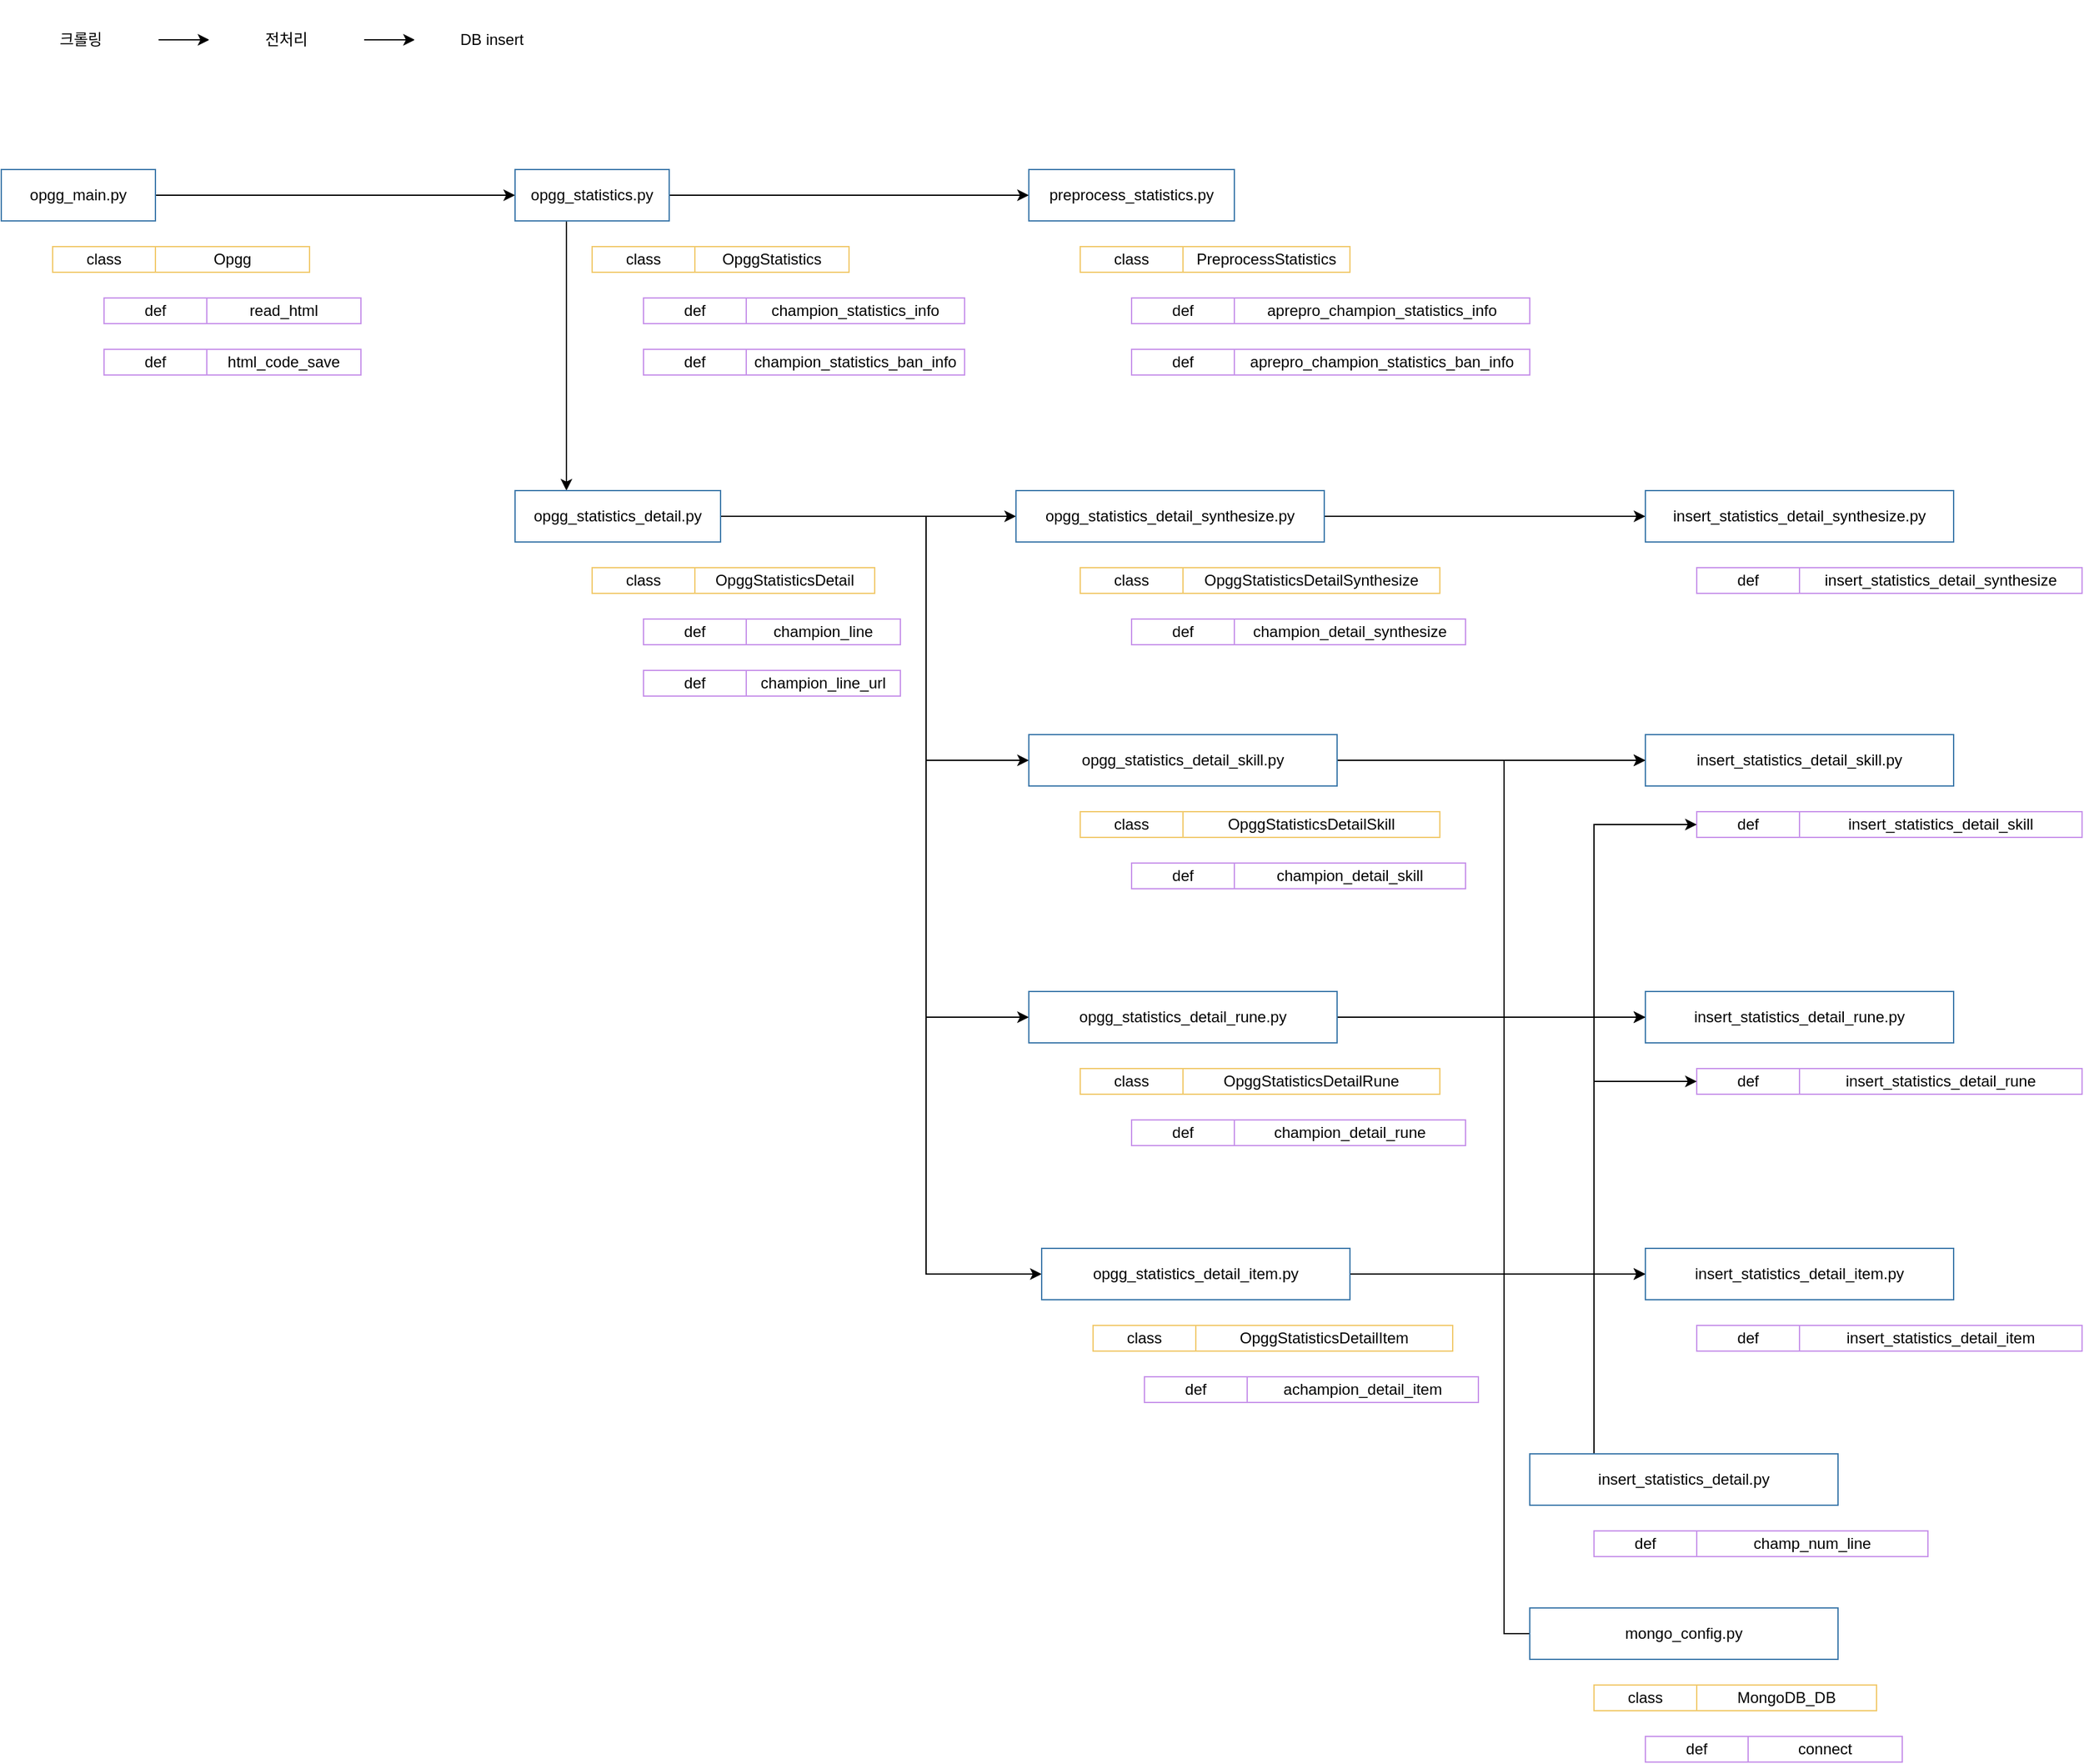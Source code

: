 <mxfile version="13.7.9" type="device"><diagram id="E1k39aJE8FdKMIDEA2xS" name="페이지-1"><mxGraphModel dx="2031" dy="1174" grid="0" gridSize="10" guides="1" tooltips="1" connect="1" arrows="1" fold="1" page="1" pageScale="1" pageWidth="10000" pageHeight="10000" math="0" shadow="0"><root><mxCell id="0"/><mxCell id="1" parent="0"/><mxCell id="zSCwhz7ocsxqlh5PSFiB-4" value="" style="edgeStyle=orthogonalEdgeStyle;rounded=0;orthogonalLoop=1;jettySize=auto;html=1;" edge="1" parent="1" source="zSCwhz7ocsxqlh5PSFiB-2" target="zSCwhz7ocsxqlh5PSFiB-3"><mxGeometry relative="1" as="geometry"/></mxCell><mxCell id="zSCwhz7ocsxqlh5PSFiB-2" value="opgg_main.py" style="rounded=0;whiteSpace=wrap;html=1;strokeColor=#3C78AA;" vertex="1" parent="1"><mxGeometry x="400" y="800" width="120" height="40" as="geometry"/></mxCell><mxCell id="zSCwhz7ocsxqlh5PSFiB-25" style="edgeStyle=orthogonalEdgeStyle;rounded=0;orthogonalLoop=1;jettySize=auto;html=1;entryX=0.25;entryY=0;entryDx=0;entryDy=0;" edge="1" parent="1" source="zSCwhz7ocsxqlh5PSFiB-3" target="zSCwhz7ocsxqlh5PSFiB-18"><mxGeometry relative="1" as="geometry"><Array as="points"><mxPoint x="840" y="890"/><mxPoint x="840" y="890"/></Array></mxGeometry></mxCell><mxCell id="zSCwhz7ocsxqlh5PSFiB-55" style="edgeStyle=orthogonalEdgeStyle;rounded=0;orthogonalLoop=1;jettySize=auto;html=1;entryX=0;entryY=0.5;entryDx=0;entryDy=0;" edge="1" parent="1" source="zSCwhz7ocsxqlh5PSFiB-3" target="zSCwhz7ocsxqlh5PSFiB-54"><mxGeometry relative="1" as="geometry"/></mxCell><mxCell id="zSCwhz7ocsxqlh5PSFiB-3" value="opgg_statistics.py" style="rounded=0;whiteSpace=wrap;html=1;strokeColor=#3C78AA;" vertex="1" parent="1"><mxGeometry x="800" y="800" width="120" height="40" as="geometry"/></mxCell><mxCell id="zSCwhz7ocsxqlh5PSFiB-5" value="def" style="rounded=0;whiteSpace=wrap;html=1;strokeColor=#C792EA;" vertex="1" parent="1"><mxGeometry x="480" y="900" width="80" height="20" as="geometry"/></mxCell><mxCell id="zSCwhz7ocsxqlh5PSFiB-6" value="class" style="rounded=0;whiteSpace=wrap;html=1;strokeColor=#F1C96B;" vertex="1" parent="1"><mxGeometry x="440" y="860" width="80" height="20" as="geometry"/></mxCell><mxCell id="zSCwhz7ocsxqlh5PSFiB-7" value="Opgg" style="rounded=0;whiteSpace=wrap;html=1;strokeColor=#F1C96B;" vertex="1" parent="1"><mxGeometry x="520" y="860" width="120" height="20" as="geometry"/></mxCell><mxCell id="zSCwhz7ocsxqlh5PSFiB-8" value="read_html" style="rounded=0;whiteSpace=wrap;html=1;strokeColor=#C792EA;" vertex="1" parent="1"><mxGeometry x="560" y="900" width="120" height="20" as="geometry"/></mxCell><mxCell id="zSCwhz7ocsxqlh5PSFiB-9" value="def" style="rounded=0;whiteSpace=wrap;html=1;strokeColor=#C792EA;" vertex="1" parent="1"><mxGeometry x="480" y="940" width="80" height="20" as="geometry"/></mxCell><mxCell id="zSCwhz7ocsxqlh5PSFiB-11" value="html_code_save" style="rounded=0;whiteSpace=wrap;html=1;strokeColor=#C792EA;" vertex="1" parent="1"><mxGeometry x="560" y="940" width="120" height="20" as="geometry"/></mxCell><mxCell id="zSCwhz7ocsxqlh5PSFiB-12" value="class" style="rounded=0;whiteSpace=wrap;html=1;strokeColor=#F1C96B;" vertex="1" parent="1"><mxGeometry x="860" y="860" width="80" height="20" as="geometry"/></mxCell><mxCell id="zSCwhz7ocsxqlh5PSFiB-13" value="OpggStatistics" style="rounded=0;whiteSpace=wrap;html=1;strokeColor=#F1C96B;" vertex="1" parent="1"><mxGeometry x="940" y="860" width="120" height="20" as="geometry"/></mxCell><mxCell id="zSCwhz7ocsxqlh5PSFiB-14" value="def" style="rounded=0;whiteSpace=wrap;html=1;strokeColor=#C792EA;" vertex="1" parent="1"><mxGeometry x="900" y="900" width="80" height="20" as="geometry"/></mxCell><mxCell id="zSCwhz7ocsxqlh5PSFiB-15" value="champion_statistics_info" style="rounded=0;whiteSpace=wrap;html=1;strokeColor=#C792EA;" vertex="1" parent="1"><mxGeometry x="980" y="900" width="170" height="20" as="geometry"/></mxCell><mxCell id="zSCwhz7ocsxqlh5PSFiB-16" value="def" style="rounded=0;whiteSpace=wrap;html=1;strokeColor=#C792EA;" vertex="1" parent="1"><mxGeometry x="900" y="940" width="80" height="20" as="geometry"/></mxCell><mxCell id="zSCwhz7ocsxqlh5PSFiB-17" value="champion_statistics_ban_info" style="rounded=0;whiteSpace=wrap;html=1;strokeColor=#C792EA;" vertex="1" parent="1"><mxGeometry x="980" y="940" width="170" height="20" as="geometry"/></mxCell><mxCell id="zSCwhz7ocsxqlh5PSFiB-28" style="edgeStyle=orthogonalEdgeStyle;rounded=0;orthogonalLoop=1;jettySize=auto;html=1;entryX=0;entryY=0.5;entryDx=0;entryDy=0;" edge="1" parent="1" source="zSCwhz7ocsxqlh5PSFiB-18" target="zSCwhz7ocsxqlh5PSFiB-29"><mxGeometry relative="1" as="geometry"><mxPoint x="1130" y="1070" as="targetPoint"/></mxGeometry></mxCell><mxCell id="zSCwhz7ocsxqlh5PSFiB-37" style="edgeStyle=orthogonalEdgeStyle;rounded=0;orthogonalLoop=1;jettySize=auto;html=1;entryX=0;entryY=0.5;entryDx=0;entryDy=0;" edge="1" parent="1" source="zSCwhz7ocsxqlh5PSFiB-18" target="zSCwhz7ocsxqlh5PSFiB-36"><mxGeometry relative="1" as="geometry"><Array as="points"><mxPoint x="1120" y="1070"/><mxPoint x="1120" y="1260"/></Array></mxGeometry></mxCell><mxCell id="zSCwhz7ocsxqlh5PSFiB-47" style="edgeStyle=orthogonalEdgeStyle;rounded=0;orthogonalLoop=1;jettySize=auto;html=1;entryX=0;entryY=0.5;entryDx=0;entryDy=0;" edge="1" parent="1" source="zSCwhz7ocsxqlh5PSFiB-18" target="zSCwhz7ocsxqlh5PSFiB-42"><mxGeometry relative="1" as="geometry"><Array as="points"><mxPoint x="1120" y="1070"/><mxPoint x="1120" y="1460"/></Array></mxGeometry></mxCell><mxCell id="zSCwhz7ocsxqlh5PSFiB-53" style="edgeStyle=orthogonalEdgeStyle;rounded=0;orthogonalLoop=1;jettySize=auto;html=1;entryX=0;entryY=0.5;entryDx=0;entryDy=0;" edge="1" parent="1" source="zSCwhz7ocsxqlh5PSFiB-18" target="zSCwhz7ocsxqlh5PSFiB-48"><mxGeometry relative="1" as="geometry"><Array as="points"><mxPoint x="1120" y="1070"/><mxPoint x="1120" y="1660"/></Array></mxGeometry></mxCell><mxCell id="zSCwhz7ocsxqlh5PSFiB-18" value="opgg_statistics_detail.py" style="rounded=0;whiteSpace=wrap;html=1;strokeColor=#3C78AA;" vertex="1" parent="1"><mxGeometry x="800" y="1050" width="160" height="40" as="geometry"/></mxCell><mxCell id="zSCwhz7ocsxqlh5PSFiB-20" value="class" style="rounded=0;whiteSpace=wrap;html=1;strokeColor=#F1C96B;" vertex="1" parent="1"><mxGeometry x="860" y="1110" width="80" height="20" as="geometry"/></mxCell><mxCell id="zSCwhz7ocsxqlh5PSFiB-21" value="OpggStatisticsDetail" style="rounded=0;whiteSpace=wrap;html=1;strokeColor=#F1C96B;" vertex="1" parent="1"><mxGeometry x="940" y="1110" width="140" height="20" as="geometry"/></mxCell><mxCell id="zSCwhz7ocsxqlh5PSFiB-22" value="def" style="rounded=0;whiteSpace=wrap;html=1;strokeColor=#C792EA;" vertex="1" parent="1"><mxGeometry x="900" y="1150" width="80" height="20" as="geometry"/></mxCell><mxCell id="zSCwhz7ocsxqlh5PSFiB-23" value="champion_line" style="rounded=0;whiteSpace=wrap;html=1;strokeColor=#C792EA;" vertex="1" parent="1"><mxGeometry x="980" y="1150" width="120" height="20" as="geometry"/></mxCell><mxCell id="zSCwhz7ocsxqlh5PSFiB-26" value="def" style="rounded=0;whiteSpace=wrap;html=1;strokeColor=#C792EA;" vertex="1" parent="1"><mxGeometry x="900" y="1190" width="80" height="20" as="geometry"/></mxCell><mxCell id="zSCwhz7ocsxqlh5PSFiB-27" value="champion_line_url" style="rounded=0;whiteSpace=wrap;html=1;strokeColor=#C792EA;" vertex="1" parent="1"><mxGeometry x="980" y="1190" width="120" height="20" as="geometry"/></mxCell><mxCell id="zSCwhz7ocsxqlh5PSFiB-63" style="edgeStyle=orthogonalEdgeStyle;rounded=0;orthogonalLoop=1;jettySize=auto;html=1;entryX=0;entryY=0.5;entryDx=0;entryDy=0;" edge="1" parent="1" source="zSCwhz7ocsxqlh5PSFiB-29" target="zSCwhz7ocsxqlh5PSFiB-62"><mxGeometry relative="1" as="geometry"><mxPoint x="1670" y="1070" as="targetPoint"/></mxGeometry></mxCell><mxCell id="zSCwhz7ocsxqlh5PSFiB-29" value="opgg_statistics_detail_synthesize.py" style="rounded=0;whiteSpace=wrap;html=1;strokeColor=#3C78AA;" vertex="1" parent="1"><mxGeometry x="1190" y="1050" width="240" height="40" as="geometry"/></mxCell><mxCell id="zSCwhz7ocsxqlh5PSFiB-30" value="class" style="rounded=0;whiteSpace=wrap;html=1;strokeColor=#F1C96B;" vertex="1" parent="1"><mxGeometry x="1240" y="1110" width="80" height="20" as="geometry"/></mxCell><mxCell id="zSCwhz7ocsxqlh5PSFiB-31" value="OpggStatisticsDetailSynthesize" style="rounded=0;whiteSpace=wrap;html=1;strokeColor=#F1C96B;" vertex="1" parent="1"><mxGeometry x="1320" y="1110" width="200" height="20" as="geometry"/></mxCell><mxCell id="zSCwhz7ocsxqlh5PSFiB-32" value="def" style="rounded=0;whiteSpace=wrap;html=1;strokeColor=#C792EA;" vertex="1" parent="1"><mxGeometry x="1280" y="1150" width="80" height="20" as="geometry"/></mxCell><mxCell id="zSCwhz7ocsxqlh5PSFiB-33" value="champion_detail_synthesize" style="rounded=0;whiteSpace=wrap;html=1;strokeColor=#C792EA;" vertex="1" parent="1"><mxGeometry x="1360" y="1150" width="180" height="20" as="geometry"/></mxCell><mxCell id="zSCwhz7ocsxqlh5PSFiB-70" style="edgeStyle=orthogonalEdgeStyle;rounded=0;orthogonalLoop=1;jettySize=auto;html=1;entryX=0;entryY=0.5;entryDx=0;entryDy=0;" edge="1" parent="1" source="zSCwhz7ocsxqlh5PSFiB-36" target="zSCwhz7ocsxqlh5PSFiB-66"><mxGeometry relative="1" as="geometry"/></mxCell><mxCell id="zSCwhz7ocsxqlh5PSFiB-36" value="opgg_statistics_detail_skill.py" style="rounded=0;whiteSpace=wrap;html=1;strokeColor=#3C78AA;" vertex="1" parent="1"><mxGeometry x="1200" y="1240" width="240" height="40" as="geometry"/></mxCell><mxCell id="zSCwhz7ocsxqlh5PSFiB-38" value="class" style="rounded=0;whiteSpace=wrap;html=1;strokeColor=#F1C96B;" vertex="1" parent="1"><mxGeometry x="1240" y="1300" width="80" height="20" as="geometry"/></mxCell><mxCell id="zSCwhz7ocsxqlh5PSFiB-39" value="OpggStatisticsDetailSkill" style="rounded=0;whiteSpace=wrap;html=1;strokeColor=#F1C96B;" vertex="1" parent="1"><mxGeometry x="1320" y="1300" width="200" height="20" as="geometry"/></mxCell><mxCell id="zSCwhz7ocsxqlh5PSFiB-40" value="def" style="rounded=0;whiteSpace=wrap;html=1;strokeColor=#C792EA;" vertex="1" parent="1"><mxGeometry x="1280" y="1340" width="80" height="20" as="geometry"/></mxCell><mxCell id="zSCwhz7ocsxqlh5PSFiB-41" value="champion_detail_skill" style="rounded=0;whiteSpace=wrap;html=1;strokeColor=#C792EA;" vertex="1" parent="1"><mxGeometry x="1360" y="1340" width="180" height="20" as="geometry"/></mxCell><mxCell id="zSCwhz7ocsxqlh5PSFiB-74" style="edgeStyle=orthogonalEdgeStyle;rounded=0;orthogonalLoop=1;jettySize=auto;html=1;" edge="1" parent="1" source="zSCwhz7ocsxqlh5PSFiB-42" target="zSCwhz7ocsxqlh5PSFiB-71"><mxGeometry relative="1" as="geometry"/></mxCell><mxCell id="zSCwhz7ocsxqlh5PSFiB-42" value="opgg_statistics_detail_rune.py" style="rounded=0;whiteSpace=wrap;html=1;strokeColor=#3C78AA;" vertex="1" parent="1"><mxGeometry x="1200" y="1440" width="240" height="40" as="geometry"/></mxCell><mxCell id="zSCwhz7ocsxqlh5PSFiB-43" value="class" style="rounded=0;whiteSpace=wrap;html=1;strokeColor=#F1C96B;" vertex="1" parent="1"><mxGeometry x="1240" y="1500" width="80" height="20" as="geometry"/></mxCell><mxCell id="zSCwhz7ocsxqlh5PSFiB-44" value="OpggStatisticsDetailRune" style="rounded=0;whiteSpace=wrap;html=1;strokeColor=#F1C96B;" vertex="1" parent="1"><mxGeometry x="1320" y="1500" width="200" height="20" as="geometry"/></mxCell><mxCell id="zSCwhz7ocsxqlh5PSFiB-45" value="def" style="rounded=0;whiteSpace=wrap;html=1;strokeColor=#C792EA;" vertex="1" parent="1"><mxGeometry x="1280" y="1540" width="80" height="20" as="geometry"/></mxCell><mxCell id="zSCwhz7ocsxqlh5PSFiB-46" value="champion_detail_rune" style="rounded=0;whiteSpace=wrap;html=1;strokeColor=#C792EA;" vertex="1" parent="1"><mxGeometry x="1360" y="1540" width="180" height="20" as="geometry"/></mxCell><mxCell id="zSCwhz7ocsxqlh5PSFiB-79" style="edgeStyle=orthogonalEdgeStyle;rounded=0;orthogonalLoop=1;jettySize=auto;html=1;entryX=0;entryY=0.5;entryDx=0;entryDy=0;" edge="1" parent="1" source="zSCwhz7ocsxqlh5PSFiB-48" target="zSCwhz7ocsxqlh5PSFiB-75"><mxGeometry relative="1" as="geometry"/></mxCell><mxCell id="zSCwhz7ocsxqlh5PSFiB-48" value="opgg_statistics_detail_item.py" style="rounded=0;whiteSpace=wrap;html=1;strokeColor=#3C78AA;" vertex="1" parent="1"><mxGeometry x="1210" y="1640" width="240" height="40" as="geometry"/></mxCell><mxCell id="zSCwhz7ocsxqlh5PSFiB-49" value="class" style="rounded=0;whiteSpace=wrap;html=1;strokeColor=#F1C96B;" vertex="1" parent="1"><mxGeometry x="1250" y="1700" width="80" height="20" as="geometry"/></mxCell><mxCell id="zSCwhz7ocsxqlh5PSFiB-50" value="OpggStatisticsDetailItem" style="rounded=0;whiteSpace=wrap;html=1;strokeColor=#F1C96B;" vertex="1" parent="1"><mxGeometry x="1330" y="1700" width="200" height="20" as="geometry"/></mxCell><mxCell id="zSCwhz7ocsxqlh5PSFiB-51" value="def" style="rounded=0;whiteSpace=wrap;html=1;strokeColor=#C792EA;" vertex="1" parent="1"><mxGeometry x="1290" y="1740" width="80" height="20" as="geometry"/></mxCell><mxCell id="zSCwhz7ocsxqlh5PSFiB-52" value="achampion_detail_item" style="rounded=0;whiteSpace=wrap;html=1;strokeColor=#C792EA;" vertex="1" parent="1"><mxGeometry x="1370" y="1740" width="180" height="20" as="geometry"/></mxCell><mxCell id="zSCwhz7ocsxqlh5PSFiB-54" value="preprocess_statistics.py" style="rounded=0;whiteSpace=wrap;html=1;strokeColor=#3C78AA;" vertex="1" parent="1"><mxGeometry x="1200" y="800" width="160" height="40" as="geometry"/></mxCell><mxCell id="zSCwhz7ocsxqlh5PSFiB-56" value="class" style="rounded=0;whiteSpace=wrap;html=1;strokeColor=#F1C96B;" vertex="1" parent="1"><mxGeometry x="1240" y="860" width="80" height="20" as="geometry"/></mxCell><mxCell id="zSCwhz7ocsxqlh5PSFiB-57" value="PreprocessStatistics" style="rounded=0;whiteSpace=wrap;html=1;strokeColor=#F1C96B;" vertex="1" parent="1"><mxGeometry x="1320" y="860" width="130" height="20" as="geometry"/></mxCell><mxCell id="zSCwhz7ocsxqlh5PSFiB-58" value="def" style="rounded=0;whiteSpace=wrap;html=1;strokeColor=#C792EA;" vertex="1" parent="1"><mxGeometry x="1280" y="900" width="80" height="20" as="geometry"/></mxCell><mxCell id="zSCwhz7ocsxqlh5PSFiB-59" value="aprepro_champion_statistics_info" style="rounded=0;whiteSpace=wrap;html=1;strokeColor=#C792EA;" vertex="1" parent="1"><mxGeometry x="1360" y="900" width="230" height="20" as="geometry"/></mxCell><mxCell id="zSCwhz7ocsxqlh5PSFiB-60" value="def" style="rounded=0;whiteSpace=wrap;html=1;strokeColor=#C792EA;" vertex="1" parent="1"><mxGeometry x="1280" y="940" width="80" height="20" as="geometry"/></mxCell><mxCell id="zSCwhz7ocsxqlh5PSFiB-61" value="aprepro_champion_statistics_ban_info" style="rounded=0;whiteSpace=wrap;html=1;strokeColor=#C792EA;" vertex="1" parent="1"><mxGeometry x="1360" y="940" width="230" height="20" as="geometry"/></mxCell><mxCell id="zSCwhz7ocsxqlh5PSFiB-62" value="insert_statistics_detail_synthesize.py" style="rounded=0;whiteSpace=wrap;html=1;strokeColor=#3C78AA;" vertex="1" parent="1"><mxGeometry x="1680" y="1050" width="240" height="40" as="geometry"/></mxCell><mxCell id="zSCwhz7ocsxqlh5PSFiB-64" value="def" style="rounded=0;whiteSpace=wrap;html=1;strokeColor=#C792EA;" vertex="1" parent="1"><mxGeometry x="1720" y="1110" width="80" height="20" as="geometry"/></mxCell><mxCell id="zSCwhz7ocsxqlh5PSFiB-65" value="insert_statistics_detail_synthesize" style="rounded=0;whiteSpace=wrap;html=1;strokeColor=#C792EA;" vertex="1" parent="1"><mxGeometry x="1800" y="1110" width="220" height="20" as="geometry"/></mxCell><mxCell id="zSCwhz7ocsxqlh5PSFiB-66" value="insert_statistics_detail_skill.py" style="rounded=0;whiteSpace=wrap;html=1;strokeColor=#3C78AA;" vertex="1" parent="1"><mxGeometry x="1680" y="1240" width="240" height="40" as="geometry"/></mxCell><mxCell id="zSCwhz7ocsxqlh5PSFiB-67" value="def" style="rounded=0;whiteSpace=wrap;html=1;strokeColor=#C792EA;" vertex="1" parent="1"><mxGeometry x="1720" y="1300" width="80" height="20" as="geometry"/></mxCell><mxCell id="zSCwhz7ocsxqlh5PSFiB-68" value="insert_statistics_detail_skill" style="rounded=0;whiteSpace=wrap;html=1;strokeColor=#C792EA;" vertex="1" parent="1"><mxGeometry x="1800" y="1300" width="220" height="20" as="geometry"/></mxCell><mxCell id="zSCwhz7ocsxqlh5PSFiB-71" value="insert_statistics_detail_rune.py" style="rounded=0;whiteSpace=wrap;html=1;strokeColor=#3C78AA;" vertex="1" parent="1"><mxGeometry x="1680" y="1440" width="240" height="40" as="geometry"/></mxCell><mxCell id="zSCwhz7ocsxqlh5PSFiB-72" value="def" style="rounded=0;whiteSpace=wrap;html=1;strokeColor=#C792EA;" vertex="1" parent="1"><mxGeometry x="1720" y="1500" width="80" height="20" as="geometry"/></mxCell><mxCell id="zSCwhz7ocsxqlh5PSFiB-73" value="insert_statistics_detail_rune" style="rounded=0;whiteSpace=wrap;html=1;strokeColor=#C792EA;" vertex="1" parent="1"><mxGeometry x="1800" y="1500" width="220" height="20" as="geometry"/></mxCell><mxCell id="zSCwhz7ocsxqlh5PSFiB-75" value="insert_statistics_detail_item.py" style="rounded=0;whiteSpace=wrap;html=1;strokeColor=#3C78AA;" vertex="1" parent="1"><mxGeometry x="1680" y="1640" width="240" height="40" as="geometry"/></mxCell><mxCell id="zSCwhz7ocsxqlh5PSFiB-76" value="def" style="rounded=0;whiteSpace=wrap;html=1;strokeColor=#C792EA;" vertex="1" parent="1"><mxGeometry x="1720" y="1700" width="80" height="20" as="geometry"/></mxCell><mxCell id="zSCwhz7ocsxqlh5PSFiB-77" value="insert_statistics_detail_item" style="rounded=0;whiteSpace=wrap;html=1;strokeColor=#C792EA;" vertex="1" parent="1"><mxGeometry x="1800" y="1700" width="220" height="20" as="geometry"/></mxCell><mxCell id="zSCwhz7ocsxqlh5PSFiB-89" style="edgeStyle=orthogonalEdgeStyle;rounded=0;orthogonalLoop=1;jettySize=auto;html=1;" edge="1" parent="1" source="zSCwhz7ocsxqlh5PSFiB-80" target="zSCwhz7ocsxqlh5PSFiB-72"><mxGeometry relative="1" as="geometry"><Array as="points"><mxPoint x="1640" y="1510"/></Array></mxGeometry></mxCell><mxCell id="zSCwhz7ocsxqlh5PSFiB-90" style="edgeStyle=orthogonalEdgeStyle;rounded=0;orthogonalLoop=1;jettySize=auto;html=1;" edge="1" parent="1" source="zSCwhz7ocsxqlh5PSFiB-80" target="zSCwhz7ocsxqlh5PSFiB-67"><mxGeometry relative="1" as="geometry"><mxPoint x="1640" y="1540" as="targetPoint"/><Array as="points"><mxPoint x="1640" y="1310"/></Array></mxGeometry></mxCell><mxCell id="zSCwhz7ocsxqlh5PSFiB-80" value="insert_statistics_detail.py" style="rounded=0;whiteSpace=wrap;html=1;strokeColor=#3C78AA;" vertex="1" parent="1"><mxGeometry x="1590" y="1800" width="240" height="40" as="geometry"/></mxCell><mxCell id="zSCwhz7ocsxqlh5PSFiB-81" value="def" style="rounded=0;whiteSpace=wrap;html=1;strokeColor=#C792EA;" vertex="1" parent="1"><mxGeometry x="1640" y="1860" width="80" height="20" as="geometry"/></mxCell><mxCell id="zSCwhz7ocsxqlh5PSFiB-82" value="champ_num_line" style="rounded=0;whiteSpace=wrap;html=1;strokeColor=#C792EA;" vertex="1" parent="1"><mxGeometry x="1720" y="1860" width="180" height="20" as="geometry"/></mxCell><mxCell id="zSCwhz7ocsxqlh5PSFiB-92" style="edgeStyle=orthogonalEdgeStyle;rounded=0;orthogonalLoop=1;jettySize=auto;html=1;entryX=0;entryY=0.5;entryDx=0;entryDy=0;" edge="1" parent="1" source="zSCwhz7ocsxqlh5PSFiB-83" target="zSCwhz7ocsxqlh5PSFiB-75"><mxGeometry relative="1" as="geometry"><Array as="points"><mxPoint x="1570" y="1940"/><mxPoint x="1570" y="1660"/></Array></mxGeometry></mxCell><mxCell id="zSCwhz7ocsxqlh5PSFiB-93" style="edgeStyle=orthogonalEdgeStyle;rounded=0;orthogonalLoop=1;jettySize=auto;html=1;entryX=0;entryY=0.5;entryDx=0;entryDy=0;" edge="1" parent="1" source="zSCwhz7ocsxqlh5PSFiB-83" target="zSCwhz7ocsxqlh5PSFiB-71"><mxGeometry relative="1" as="geometry"><Array as="points"><mxPoint x="1570" y="1940"/><mxPoint x="1570" y="1460"/></Array></mxGeometry></mxCell><mxCell id="zSCwhz7ocsxqlh5PSFiB-94" style="edgeStyle=orthogonalEdgeStyle;rounded=0;orthogonalLoop=1;jettySize=auto;html=1;" edge="1" parent="1" source="zSCwhz7ocsxqlh5PSFiB-83" target="zSCwhz7ocsxqlh5PSFiB-66"><mxGeometry relative="1" as="geometry"><mxPoint x="1570" y="1390" as="targetPoint"/><Array as="points"><mxPoint x="1570" y="1940"/><mxPoint x="1570" y="1260"/></Array></mxGeometry></mxCell><mxCell id="zSCwhz7ocsxqlh5PSFiB-83" value="mongo_config.py" style="rounded=0;whiteSpace=wrap;html=1;strokeColor=#3C78AA;" vertex="1" parent="1"><mxGeometry x="1590" y="1920" width="240" height="40" as="geometry"/></mxCell><mxCell id="zSCwhz7ocsxqlh5PSFiB-84" value="class" style="rounded=0;whiteSpace=wrap;html=1;strokeColor=#F1C96B;" vertex="1" parent="1"><mxGeometry x="1640" y="1980" width="80" height="20" as="geometry"/></mxCell><mxCell id="zSCwhz7ocsxqlh5PSFiB-85" value="MongoDB_DB" style="rounded=0;whiteSpace=wrap;html=1;strokeColor=#F1C96B;" vertex="1" parent="1"><mxGeometry x="1720" y="1980" width="140" height="20" as="geometry"/></mxCell><mxCell id="zSCwhz7ocsxqlh5PSFiB-86" value="def" style="rounded=0;whiteSpace=wrap;html=1;strokeColor=#C792EA;" vertex="1" parent="1"><mxGeometry x="1680" y="2020" width="80" height="20" as="geometry"/></mxCell><mxCell id="zSCwhz7ocsxqlh5PSFiB-87" value="connect" style="rounded=0;whiteSpace=wrap;html=1;strokeColor=#C792EA;" vertex="1" parent="1"><mxGeometry x="1760" y="2020" width="120" height="20" as="geometry"/></mxCell><mxCell id="zSCwhz7ocsxqlh5PSFiB-99" value="" style="edgeStyle=orthogonalEdgeStyle;rounded=0;orthogonalLoop=1;jettySize=auto;html=1;" edge="1" parent="1" source="zSCwhz7ocsxqlh5PSFiB-96" target="zSCwhz7ocsxqlh5PSFiB-97"><mxGeometry relative="1" as="geometry"/></mxCell><mxCell id="zSCwhz7ocsxqlh5PSFiB-96" value="크롤링" style="rounded=0;whiteSpace=wrap;html=1;strokeColor=#FFFFFF;" vertex="1" parent="1"><mxGeometry x="402" y="669" width="120" height="60" as="geometry"/></mxCell><mxCell id="zSCwhz7ocsxqlh5PSFiB-100" value="" style="edgeStyle=orthogonalEdgeStyle;rounded=0;orthogonalLoop=1;jettySize=auto;html=1;" edge="1" parent="1" source="zSCwhz7ocsxqlh5PSFiB-97" target="zSCwhz7ocsxqlh5PSFiB-98"><mxGeometry relative="1" as="geometry"/></mxCell><mxCell id="zSCwhz7ocsxqlh5PSFiB-97" value="전처리" style="rounded=0;whiteSpace=wrap;html=1;strokeColor=#FFFFFF;" vertex="1" parent="1"><mxGeometry x="562" y="669" width="120" height="60" as="geometry"/></mxCell><mxCell id="zSCwhz7ocsxqlh5PSFiB-98" value="DB insert" style="rounded=0;whiteSpace=wrap;html=1;strokeColor=#FFFFFF;" vertex="1" parent="1"><mxGeometry x="722" y="669" width="120" height="60" as="geometry"/></mxCell></root></mxGraphModel></diagram></mxfile>